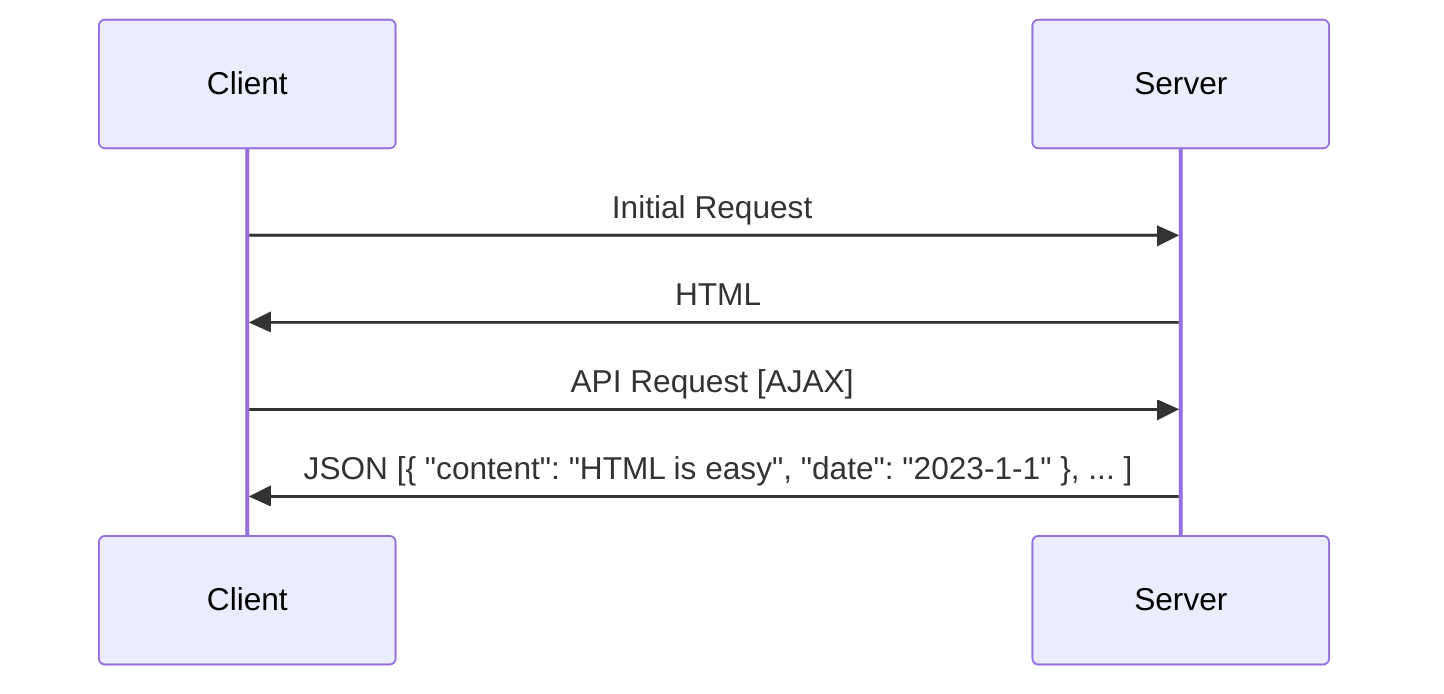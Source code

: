 sequenceDiagram
    participant Client
    participant Server

    Client->>Server: Initial Request
    Server->>Client: HTML

    Client->>Server: API Request [AJAX]
    Server->>Client: JSON [{ "content": "HTML is easy", "date": "2023-1-1" }, ... ]